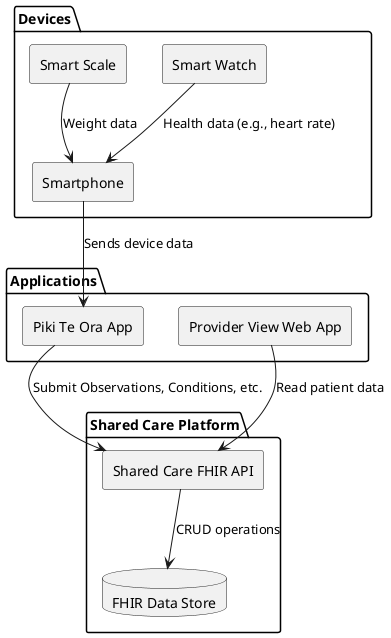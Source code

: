 @startuml PikiTeOraSolution

skinparam componentStyle rectangle

' Devices
package "Devices" {
  [Smart Watch]
  [Smart Scale]
  [Smartphone]
}

' Applications
package "Applications" {
  [Piki Te Ora App] as PikiTeOra
  [Provider View Web App] as ProviderView
}

' Backend/API Layer
package "Shared Care Platform" {
  [Shared Care FHIR API] as FHIRAPI
  database "FHIR Data Store" as FHIRDB
}

' Device interactions
[Smart Watch] --> [Smartphone] : Health data (e.g., heart rate)
[Smart Scale] --> [Smartphone] : Weight data
[Smartphone] --> PikiTeOra : Sends device data

' App interactions
PikiTeOra --> FHIRAPI : Submit Observations, Conditions, etc.
ProviderView --> FHIRAPI : Read patient data

' API to data store
FHIRAPI --> FHIRDB : CRUD operations

@enduml